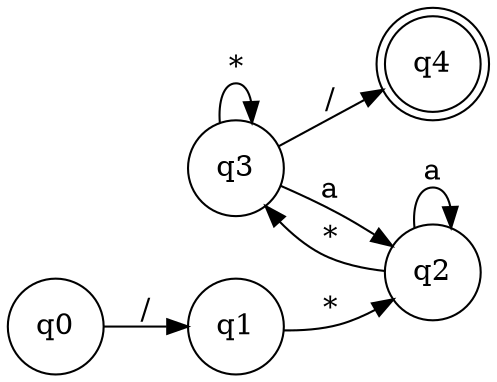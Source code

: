 digraph Comma6_Dot{
rankdir=LR;
node [shape = doublecircle];
q4;
node [shape = circle];
q3 -> q2 [ label = "a" ];
q2 -> q2 [ label = "a" ];
q2 -> q3 [ label = "*" ];
q3 -> q3 [ label = "*" ];
q1 -> q2 [ label = "*" ];
q3 -> q4 [ label = "/" ];
q0 -> q1 [ label = "/" ];
}
